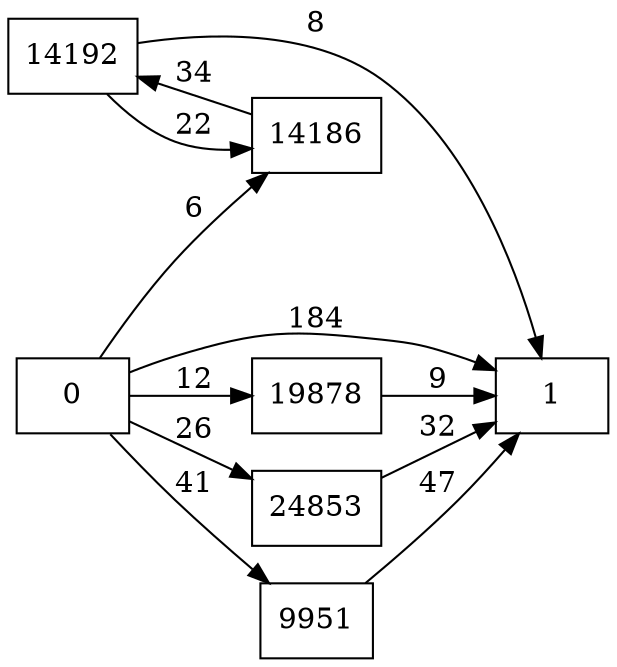 digraph {
	graph [rankdir=LR]
	node [shape=rectangle]
	9951 -> 1 [label=47]
	14186 -> 14192 [label=34]
	14192 -> 14186 [label=22]
	14192 -> 1 [label=8]
	19878 -> 1 [label=9]
	24853 -> 1 [label=32]
	0 -> 1 [label=184]
	0 -> 9951 [label=41]
	0 -> 14186 [label=6]
	0 -> 19878 [label=12]
	0 -> 24853 [label=26]
}
